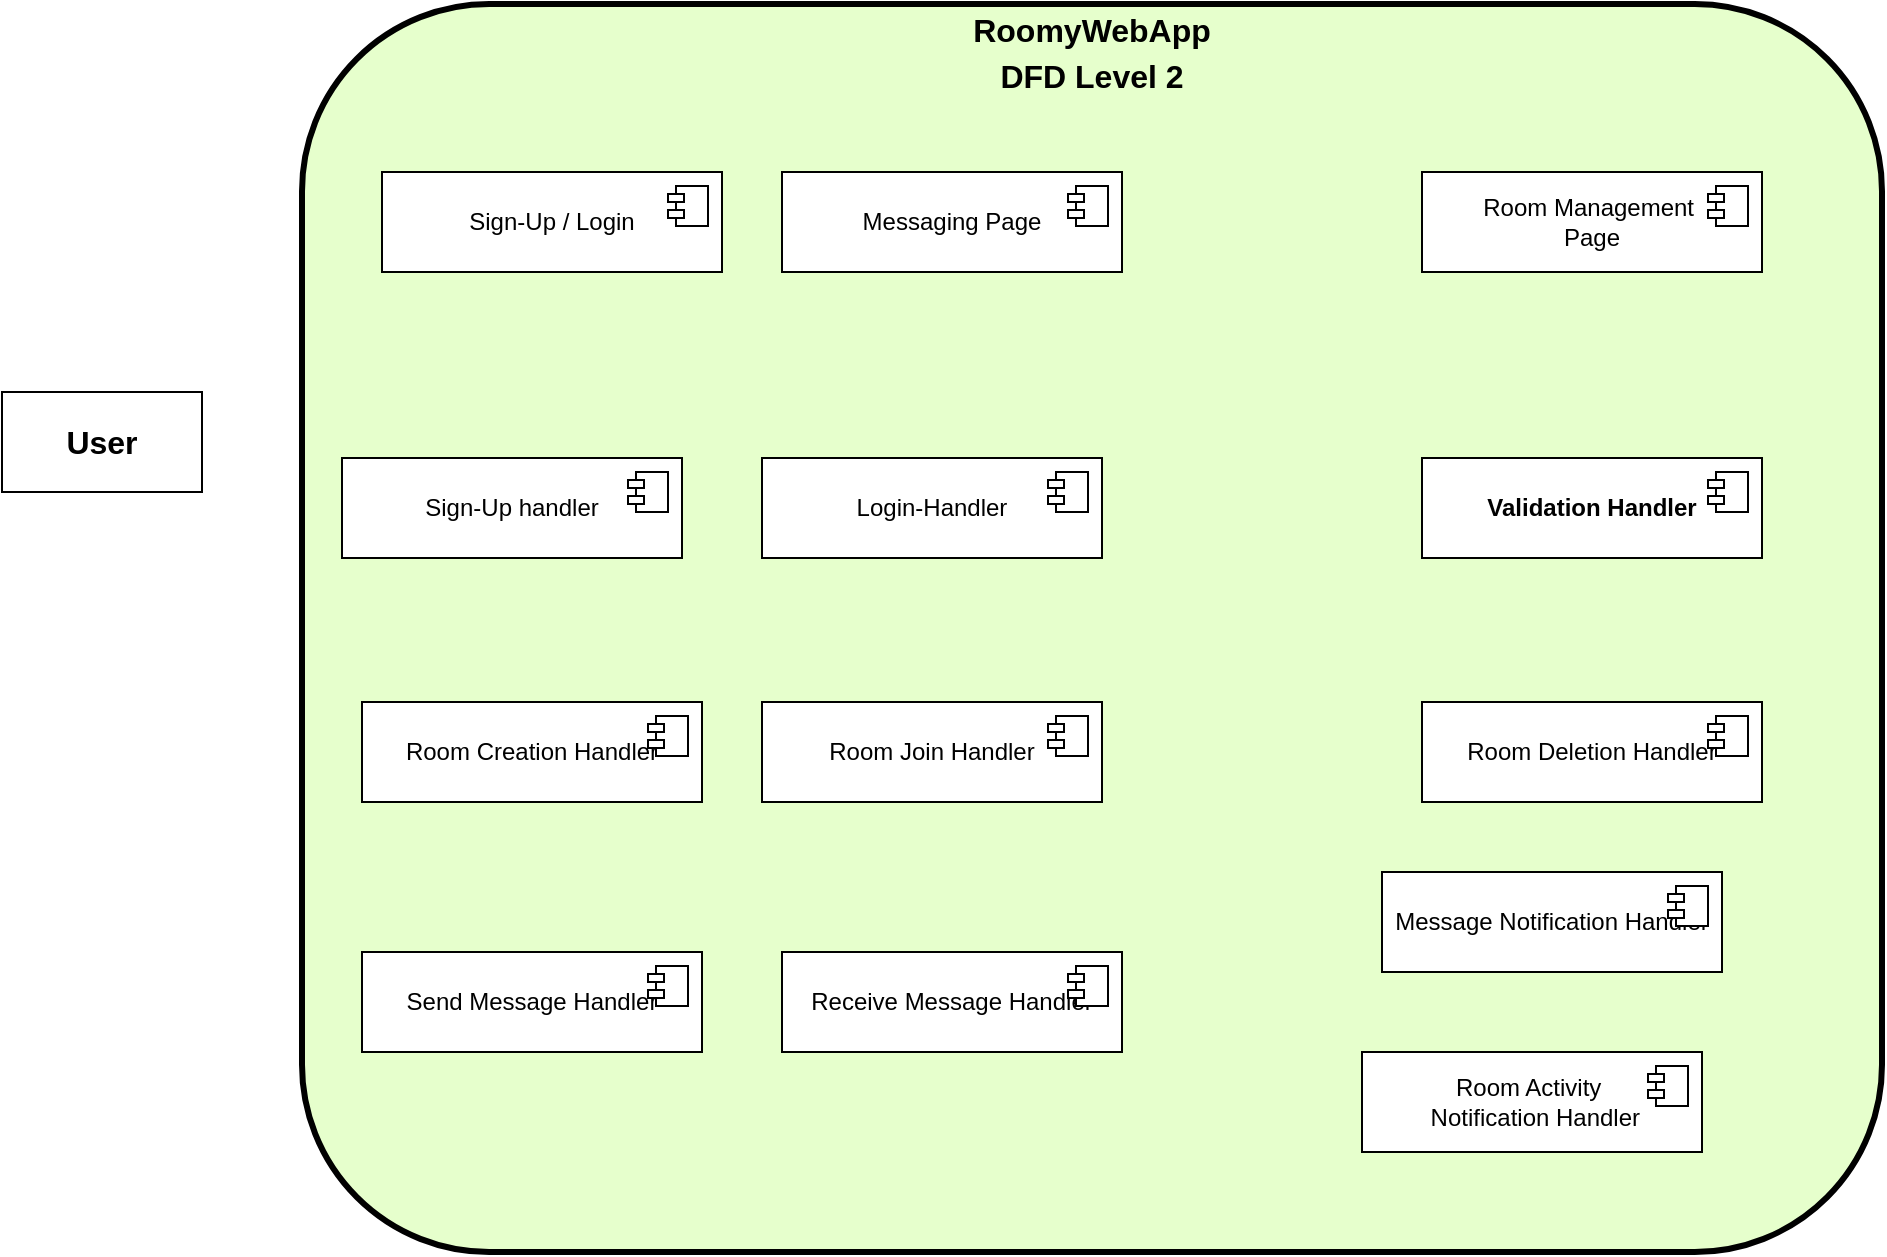 <mxfile version="24.5.3" type="github">
  <diagram name="Page-1" id="ikWkzvx6xTWAmCbEeZHH">
    <mxGraphModel dx="1707" dy="468" grid="1" gridSize="10" guides="1" tooltips="1" connect="1" arrows="1" fold="1" page="1" pageScale="1" pageWidth="827" pageHeight="1169" math="0" shadow="0">
      <root>
        <mxCell id="0" />
        <mxCell id="1" parent="0" />
        <mxCell id="J-hBi2NSB6qlMlXXp8u3-1" value="&lt;p style=&quot;margin: 4px 0px 0px; text-align: center; font-size: 16px;&quot;&gt;&lt;font style=&quot;font-size: 16px;&quot;&gt;RoomyWebApp&lt;/font&gt;&lt;/p&gt;&lt;p style=&quot;margin: 4px 0px 0px; text-align: center; font-size: 16px;&quot;&gt;&lt;font style=&quot;font-size: 16px;&quot;&gt;DFD Level 2&lt;/font&gt;&lt;/p&gt;" style="verticalAlign=middle;align=center;overflow=fill;fontSize=12;fontFamily=Helvetica;html=1;rounded=1;fontStyle=1;strokeWidth=3;fillColor=#E6FFCC" parent="1" vertex="1">
          <mxGeometry x="70" y="236" width="790" height="624" as="geometry" />
        </mxCell>
        <mxCell id="J-hBi2NSB6qlMlXXp8u3-2" value="&lt;font style=&quot;font-size: 16px;&quot;&gt;&lt;b&gt;User&lt;/b&gt;&lt;/font&gt;" style="html=1;dashed=0;whiteSpace=wrap;" parent="1" vertex="1">
          <mxGeometry x="-80" y="430" width="100" height="50" as="geometry" />
        </mxCell>
        <mxCell id="J-hBi2NSB6qlMlXXp8u3-3" value="Room Join Handler" style="html=1;dropTarget=0;whiteSpace=wrap;" parent="1" vertex="1">
          <mxGeometry x="300" y="585" width="170" height="50" as="geometry" />
        </mxCell>
        <mxCell id="J-hBi2NSB6qlMlXXp8u3-4" value="" style="shape=module;jettyWidth=8;jettyHeight=4;" parent="J-hBi2NSB6qlMlXXp8u3-3" vertex="1">
          <mxGeometry x="1" width="20" height="20" relative="1" as="geometry">
            <mxPoint x="-27" y="7" as="offset" />
          </mxGeometry>
        </mxCell>
        <mxCell id="J-hBi2NSB6qlMlXXp8u3-5" value="Room Creation Handler" style="html=1;dropTarget=0;whiteSpace=wrap;" parent="1" vertex="1">
          <mxGeometry x="100" y="585" width="170" height="50" as="geometry" />
        </mxCell>
        <mxCell id="J-hBi2NSB6qlMlXXp8u3-6" value="" style="shape=module;jettyWidth=8;jettyHeight=4;" parent="J-hBi2NSB6qlMlXXp8u3-5" vertex="1">
          <mxGeometry x="1" width="20" height="20" relative="1" as="geometry">
            <mxPoint x="-27" y="7" as="offset" />
          </mxGeometry>
        </mxCell>
        <mxCell id="J-hBi2NSB6qlMlXXp8u3-7" value="&lt;b&gt;Validation Handler&lt;/b&gt;" style="html=1;dropTarget=0;whiteSpace=wrap;" parent="1" vertex="1">
          <mxGeometry x="630" y="463" width="170" height="50" as="geometry" />
        </mxCell>
        <mxCell id="J-hBi2NSB6qlMlXXp8u3-8" value="" style="shape=module;jettyWidth=8;jettyHeight=4;" parent="J-hBi2NSB6qlMlXXp8u3-7" vertex="1">
          <mxGeometry x="1" width="20" height="20" relative="1" as="geometry">
            <mxPoint x="-27" y="7" as="offset" />
          </mxGeometry>
        </mxCell>
        <mxCell id="J-hBi2NSB6qlMlXXp8u3-9" value="Login-Handler" style="html=1;dropTarget=0;whiteSpace=wrap;" parent="1" vertex="1">
          <mxGeometry x="300" y="463" width="170" height="50" as="geometry" />
        </mxCell>
        <mxCell id="J-hBi2NSB6qlMlXXp8u3-10" value="" style="shape=module;jettyWidth=8;jettyHeight=4;" parent="J-hBi2NSB6qlMlXXp8u3-9" vertex="1">
          <mxGeometry x="1" width="20" height="20" relative="1" as="geometry">
            <mxPoint x="-27" y="7" as="offset" />
          </mxGeometry>
        </mxCell>
        <mxCell id="J-hBi2NSB6qlMlXXp8u3-11" value="Room Deletion Handler" style="html=1;dropTarget=0;whiteSpace=wrap;" parent="1" vertex="1">
          <mxGeometry x="630" y="585" width="170" height="50" as="geometry" />
        </mxCell>
        <mxCell id="J-hBi2NSB6qlMlXXp8u3-12" value="" style="shape=module;jettyWidth=8;jettyHeight=4;" parent="J-hBi2NSB6qlMlXXp8u3-11" vertex="1">
          <mxGeometry x="1" width="20" height="20" relative="1" as="geometry">
            <mxPoint x="-27" y="7" as="offset" />
          </mxGeometry>
        </mxCell>
        <mxCell id="J-hBi2NSB6qlMlXXp8u3-13" value="Sign-Up handler" style="html=1;dropTarget=0;whiteSpace=wrap;" parent="1" vertex="1">
          <mxGeometry x="90" y="463" width="170" height="50" as="geometry" />
        </mxCell>
        <mxCell id="J-hBi2NSB6qlMlXXp8u3-14" value="" style="shape=module;jettyWidth=8;jettyHeight=4;" parent="J-hBi2NSB6qlMlXXp8u3-13" vertex="1">
          <mxGeometry x="1" width="20" height="20" relative="1" as="geometry">
            <mxPoint x="-27" y="7" as="offset" />
          </mxGeometry>
        </mxCell>
        <mxCell id="J-hBi2NSB6qlMlXXp8u3-15" value="Messaging Page" style="html=1;dropTarget=0;whiteSpace=wrap;" parent="1" vertex="1">
          <mxGeometry x="310" y="320" width="170" height="50" as="geometry" />
        </mxCell>
        <mxCell id="J-hBi2NSB6qlMlXXp8u3-16" value="" style="shape=module;jettyWidth=8;jettyHeight=4;" parent="J-hBi2NSB6qlMlXXp8u3-15" vertex="1">
          <mxGeometry x="1" width="20" height="20" relative="1" as="geometry">
            <mxPoint x="-27" y="7" as="offset" />
          </mxGeometry>
        </mxCell>
        <mxCell id="J-hBi2NSB6qlMlXXp8u3-17" value="Room Management&amp;nbsp;&lt;div&gt;Page&lt;/div&gt;" style="html=1;dropTarget=0;whiteSpace=wrap;" parent="1" vertex="1">
          <mxGeometry x="630" y="320" width="170" height="50" as="geometry" />
        </mxCell>
        <mxCell id="J-hBi2NSB6qlMlXXp8u3-18" value="" style="shape=module;jettyWidth=8;jettyHeight=4;" parent="J-hBi2NSB6qlMlXXp8u3-17" vertex="1">
          <mxGeometry x="1" width="20" height="20" relative="1" as="geometry">
            <mxPoint x="-27" y="7" as="offset" />
          </mxGeometry>
        </mxCell>
        <mxCell id="J-hBi2NSB6qlMlXXp8u3-19" value="Sign-Up / Login" style="html=1;dropTarget=0;whiteSpace=wrap;" parent="1" vertex="1">
          <mxGeometry x="110" y="320" width="170" height="50" as="geometry" />
        </mxCell>
        <mxCell id="J-hBi2NSB6qlMlXXp8u3-20" value="" style="shape=module;jettyWidth=8;jettyHeight=4;" parent="J-hBi2NSB6qlMlXXp8u3-19" vertex="1">
          <mxGeometry x="1" width="20" height="20" relative="1" as="geometry">
            <mxPoint x="-27" y="7" as="offset" />
          </mxGeometry>
        </mxCell>
        <mxCell id="eR2ypLf8ymziXooT0nL1-4" value="Send Message Handler" style="html=1;dropTarget=0;whiteSpace=wrap;" vertex="1" parent="1">
          <mxGeometry x="100" y="710" width="170" height="50" as="geometry" />
        </mxCell>
        <mxCell id="eR2ypLf8ymziXooT0nL1-5" value="" style="shape=module;jettyWidth=8;jettyHeight=4;" vertex="1" parent="eR2ypLf8ymziXooT0nL1-4">
          <mxGeometry x="1" width="20" height="20" relative="1" as="geometry">
            <mxPoint x="-27" y="7" as="offset" />
          </mxGeometry>
        </mxCell>
        <mxCell id="eR2ypLf8ymziXooT0nL1-6" value="Receive Message Handler" style="html=1;dropTarget=0;whiteSpace=wrap;" vertex="1" parent="1">
          <mxGeometry x="310" y="710" width="170" height="50" as="geometry" />
        </mxCell>
        <mxCell id="eR2ypLf8ymziXooT0nL1-7" value="" style="shape=module;jettyWidth=8;jettyHeight=4;" vertex="1" parent="eR2ypLf8ymziXooT0nL1-6">
          <mxGeometry x="1" width="20" height="20" relative="1" as="geometry">
            <mxPoint x="-27" y="7" as="offset" />
          </mxGeometry>
        </mxCell>
        <mxCell id="eR2ypLf8ymziXooT0nL1-8" value="Message Notification Handler" style="html=1;dropTarget=0;whiteSpace=wrap;" vertex="1" parent="1">
          <mxGeometry x="610" y="670" width="170" height="50" as="geometry" />
        </mxCell>
        <mxCell id="eR2ypLf8ymziXooT0nL1-9" value="" style="shape=module;jettyWidth=8;jettyHeight=4;" vertex="1" parent="eR2ypLf8ymziXooT0nL1-8">
          <mxGeometry x="1" width="20" height="20" relative="1" as="geometry">
            <mxPoint x="-27" y="7" as="offset" />
          </mxGeometry>
        </mxCell>
        <mxCell id="eR2ypLf8ymziXooT0nL1-10" value="Room Activity&amp;nbsp;&lt;div&gt;&amp;nbsp;Notification Handler&lt;/div&gt;" style="html=1;dropTarget=0;whiteSpace=wrap;" vertex="1" parent="1">
          <mxGeometry x="600" y="760" width="170" height="50" as="geometry" />
        </mxCell>
        <mxCell id="eR2ypLf8ymziXooT0nL1-11" value="" style="shape=module;jettyWidth=8;jettyHeight=4;" vertex="1" parent="eR2ypLf8ymziXooT0nL1-10">
          <mxGeometry x="1" width="20" height="20" relative="1" as="geometry">
            <mxPoint x="-27" y="7" as="offset" />
          </mxGeometry>
        </mxCell>
      </root>
    </mxGraphModel>
  </diagram>
</mxfile>
